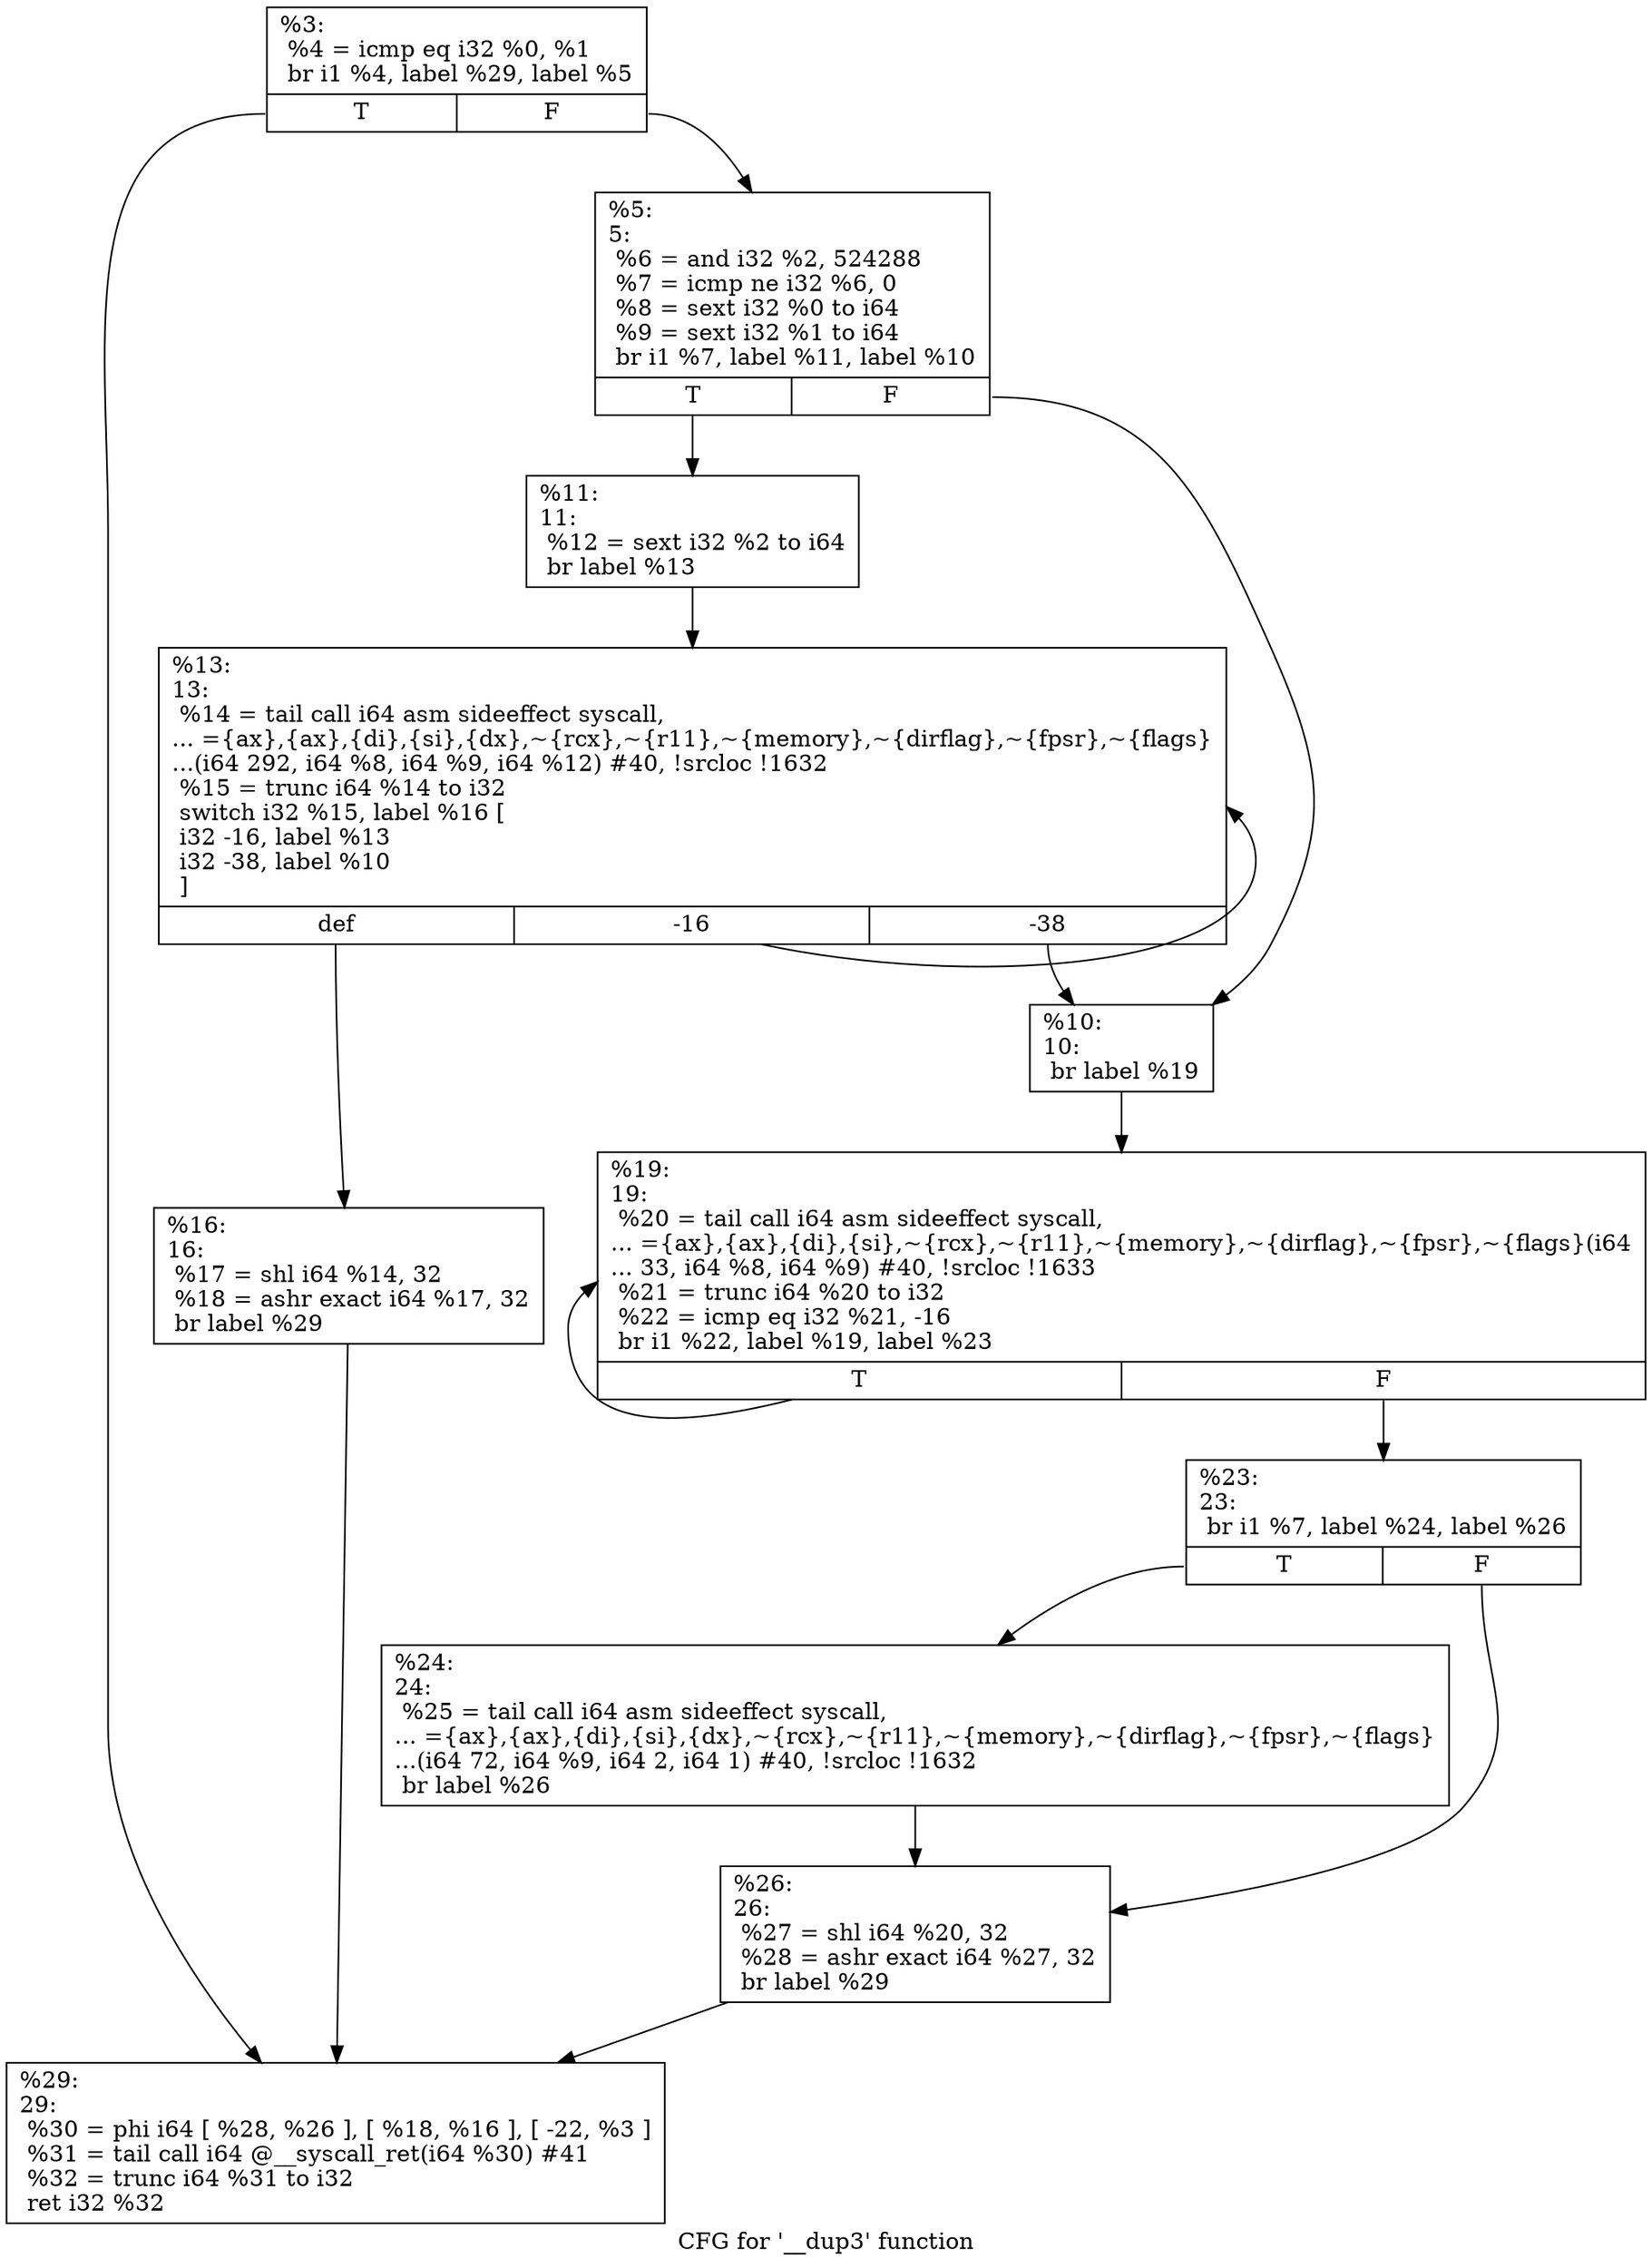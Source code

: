 digraph "CFG for '__dup3' function" {
	label="CFG for '__dup3' function";

	Node0x1ecd300 [shape=record,label="{%3:\l  %4 = icmp eq i32 %0, %1\l  br i1 %4, label %29, label %5\l|{<s0>T|<s1>F}}"];
	Node0x1ecd300:s0 -> Node0x1ecd910;
	Node0x1ecd300:s1 -> Node0x1ecd640;
	Node0x1ecd640 [shape=record,label="{%5:\l5:                                                \l  %6 = and i32 %2, 524288\l  %7 = icmp ne i32 %6, 0\l  %8 = sext i32 %0 to i64\l  %9 = sext i32 %1 to i64\l  br i1 %7, label %11, label %10\l|{<s0>T|<s1>F}}"];
	Node0x1ecd640:s0 -> Node0x1ecd6e0;
	Node0x1ecd640:s1 -> Node0x1ecd690;
	Node0x1ecd690 [shape=record,label="{%10:\l10:                                               \l  br label %19\l}"];
	Node0x1ecd690 -> Node0x1ecd7d0;
	Node0x1ecd6e0 [shape=record,label="{%11:\l11:                                               \l  %12 = sext i32 %2 to i64\l  br label %13\l}"];
	Node0x1ecd6e0 -> Node0x1ecd730;
	Node0x1ecd730 [shape=record,label="{%13:\l13:                                               \l  %14 = tail call i64 asm sideeffect syscall,\l... =\{ax\},\{ax\},\{di\},\{si\},\{dx\},~\{rcx\},~\{r11\},~\{memory\},~\{dirflag\},~\{fpsr\},~\{flags\}\l...(i64 292, i64 %8, i64 %9, i64 %12) #40, !srcloc !1632\l  %15 = trunc i64 %14 to i32\l  switch i32 %15, label %16 [\l    i32 -16, label %13\l    i32 -38, label %10\l  ]\l|{<s0>def|<s1>-16|<s2>-38}}"];
	Node0x1ecd730:s0 -> Node0x1ecd780;
	Node0x1ecd730:s1 -> Node0x1ecd730;
	Node0x1ecd730:s2 -> Node0x1ecd690;
	Node0x1ecd780 [shape=record,label="{%16:\l16:                                               \l  %17 = shl i64 %14, 32\l  %18 = ashr exact i64 %17, 32\l  br label %29\l}"];
	Node0x1ecd780 -> Node0x1ecd910;
	Node0x1ecd7d0 [shape=record,label="{%19:\l19:                                               \l  %20 = tail call i64 asm sideeffect syscall,\l... =\{ax\},\{ax\},\{di\},\{si\},~\{rcx\},~\{r11\},~\{memory\},~\{dirflag\},~\{fpsr\},~\{flags\}(i64\l... 33, i64 %8, i64 %9) #40, !srcloc !1633\l  %21 = trunc i64 %20 to i32\l  %22 = icmp eq i32 %21, -16\l  br i1 %22, label %19, label %23\l|{<s0>T|<s1>F}}"];
	Node0x1ecd7d0:s0 -> Node0x1ecd7d0;
	Node0x1ecd7d0:s1 -> Node0x1ecd820;
	Node0x1ecd820 [shape=record,label="{%23:\l23:                                               \l  br i1 %7, label %24, label %26\l|{<s0>T|<s1>F}}"];
	Node0x1ecd820:s0 -> Node0x1ecd870;
	Node0x1ecd820:s1 -> Node0x1ecd8c0;
	Node0x1ecd870 [shape=record,label="{%24:\l24:                                               \l  %25 = tail call i64 asm sideeffect syscall,\l... =\{ax\},\{ax\},\{di\},\{si\},\{dx\},~\{rcx\},~\{r11\},~\{memory\},~\{dirflag\},~\{fpsr\},~\{flags\}\l...(i64 72, i64 %9, i64 2, i64 1) #40, !srcloc !1632\l  br label %26\l}"];
	Node0x1ecd870 -> Node0x1ecd8c0;
	Node0x1ecd8c0 [shape=record,label="{%26:\l26:                                               \l  %27 = shl i64 %20, 32\l  %28 = ashr exact i64 %27, 32\l  br label %29\l}"];
	Node0x1ecd8c0 -> Node0x1ecd910;
	Node0x1ecd910 [shape=record,label="{%29:\l29:                                               \l  %30 = phi i64 [ %28, %26 ], [ %18, %16 ], [ -22, %3 ]\l  %31 = tail call i64 @__syscall_ret(i64 %30) #41\l  %32 = trunc i64 %31 to i32\l  ret i32 %32\l}"];
}
